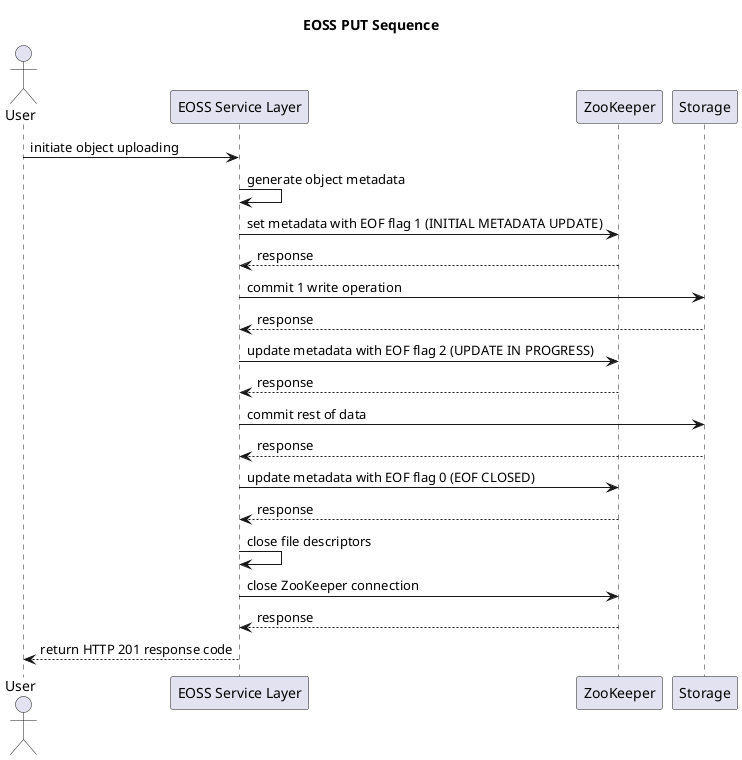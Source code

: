 @startuml
title EOSS PUT Sequence

actor User
User -> "EOSS Service Layer": initiate object uploading
"EOSS Service Layer" -> "EOSS Service Layer": generate object metadata
"EOSS Service Layer" -> "ZooKeeper": set metadata with EOF flag 1 (INITIAL METADATA UPDATE)
"ZooKeeper" --> "EOSS Service Layer": response
"EOSS Service Layer" -> "Storage": commit 1 write operation
"Storage" --> "EOSS Service Layer": response
"EOSS Service Layer" -> "ZooKeeper": update metadata with EOF flag 2 (UPDATE IN PROGRESS)
"ZooKeeper" --> "EOSS Service Layer": response
"EOSS Service Layer" -> "Storage": commit rest of data
"Storage" --> "EOSS Service Layer": response
"EOSS Service Layer" -> "ZooKeeper": update metadata with EOF flag 0 (EOF CLOSED)
"ZooKeeper" --> "EOSS Service Layer": response
"EOSS Service Layer" -> "EOSS Service Layer": close file descriptors
"EOSS Service Layer" -> "ZooKeeper": close ZooKeeper connection
"ZooKeeper" --> "EOSS Service Layer": response
"EOSS Service Layer" --> User: return HTTP 201 response code
@enduml
